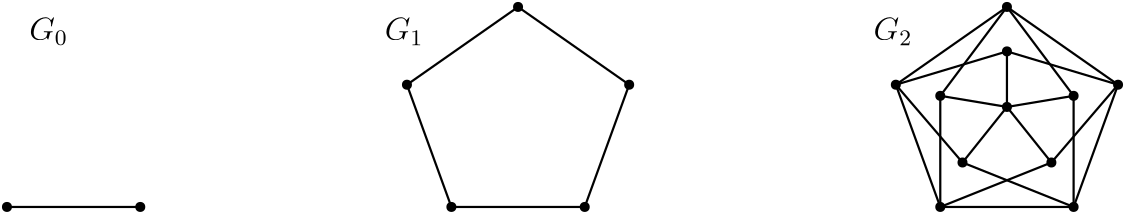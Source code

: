 <?xml version="1.0"?>
<!DOCTYPE ipe SYSTEM "ipe.dtd">
<ipe version="70206" creator="Ipe 7.2.7">
<info created="D:20180315111514" modified="D:20180315115438"/>
<ipestyle name="basic">
<symbol name="arrow/arc(spx)">
<path stroke="sym-stroke" fill="sym-stroke" pen="sym-pen">
0 0 m
-1 0.333 l
-1 -0.333 l
h
</path>
</symbol>
<symbol name="arrow/farc(spx)">
<path stroke="sym-stroke" fill="white" pen="sym-pen">
0 0 m
-1 0.333 l
-1 -0.333 l
h
</path>
</symbol>
<symbol name="arrow/ptarc(spx)">
<path stroke="sym-stroke" fill="sym-stroke" pen="sym-pen">
0 0 m
-1 0.333 l
-0.8 0 l
-1 -0.333 l
h
</path>
</symbol>
<symbol name="arrow/fptarc(spx)">
<path stroke="sym-stroke" fill="white" pen="sym-pen">
0 0 m
-1 0.333 l
-0.8 0 l
-1 -0.333 l
h
</path>
</symbol>
<symbol name="mark/circle(sx)" transformations="translations">
<path fill="sym-stroke">
0.6 0 0 0.6 0 0 e
0.4 0 0 0.4 0 0 e
</path>
</symbol>
<symbol name="mark/disk(sx)" transformations="translations">
<path fill="sym-stroke">
0.6 0 0 0.6 0 0 e
</path>
</symbol>
<symbol name="mark/fdisk(sfx)" transformations="translations">
<group>
<path fill="sym-fill">
0.5 0 0 0.5 0 0 e
</path>
<path fill="sym-stroke" fillrule="eofill">
0.6 0 0 0.6 0 0 e
0.4 0 0 0.4 0 0 e
</path>
</group>
</symbol>
<symbol name="mark/box(sx)" transformations="translations">
<path fill="sym-stroke" fillrule="eofill">
-0.6 -0.6 m
0.6 -0.6 l
0.6 0.6 l
-0.6 0.6 l
h
-0.4 -0.4 m
0.4 -0.4 l
0.4 0.4 l
-0.4 0.4 l
h
</path>
</symbol>
<symbol name="mark/square(sx)" transformations="translations">
<path fill="sym-stroke">
-0.6 -0.6 m
0.6 -0.6 l
0.6 0.6 l
-0.6 0.6 l
h
</path>
</symbol>
<symbol name="mark/fsquare(sfx)" transformations="translations">
<group>
<path fill="sym-fill">
-0.5 -0.5 m
0.5 -0.5 l
0.5 0.5 l
-0.5 0.5 l
h
</path>
<path fill="sym-stroke" fillrule="eofill">
-0.6 -0.6 m
0.6 -0.6 l
0.6 0.6 l
-0.6 0.6 l
h
-0.4 -0.4 m
0.4 -0.4 l
0.4 0.4 l
-0.4 0.4 l
h
</path>
</group>
</symbol>
<symbol name="mark/cross(sx)" transformations="translations">
<group>
<path fill="sym-stroke">
-0.43 -0.57 m
0.57 0.43 l
0.43 0.57 l
-0.57 -0.43 l
h
</path>
<path fill="sym-stroke">
-0.43 0.57 m
0.57 -0.43 l
0.43 -0.57 l
-0.57 0.43 l
h
</path>
</group>
</symbol>
<symbol name="arrow/fnormal(spx)">
<path stroke="sym-stroke" fill="white" pen="sym-pen">
0 0 m
-1 0.333 l
-1 -0.333 l
h
</path>
</symbol>
<symbol name="arrow/pointed(spx)">
<path stroke="sym-stroke" fill="sym-stroke" pen="sym-pen">
0 0 m
-1 0.333 l
-0.8 0 l
-1 -0.333 l
h
</path>
</symbol>
<symbol name="arrow/fpointed(spx)">
<path stroke="sym-stroke" fill="white" pen="sym-pen">
0 0 m
-1 0.333 l
-0.8 0 l
-1 -0.333 l
h
</path>
</symbol>
<symbol name="arrow/linear(spx)">
<path stroke="sym-stroke" pen="sym-pen">
-1 0.333 m
0 0 l
-1 -0.333 l
</path>
</symbol>
<symbol name="arrow/fdouble(spx)">
<path stroke="sym-stroke" fill="white" pen="sym-pen">
0 0 m
-1 0.333 l
-1 -0.333 l
h
-1 0 m
-2 0.333 l
-2 -0.333 l
h
</path>
</symbol>
<symbol name="arrow/double(spx)">
<path stroke="sym-stroke" fill="sym-stroke" pen="sym-pen">
0 0 m
-1 0.333 l
-1 -0.333 l
h
-1 0 m
-2 0.333 l
-2 -0.333 l
h
</path>
</symbol>
<pen name="heavier" value="0.8"/>
<pen name="fat" value="1.2"/>
<pen name="ultrafat" value="2"/>
<symbolsize name="large" value="5"/>
<symbolsize name="small" value="2"/>
<symbolsize name="tiny" value="1.1"/>
<arrowsize name="large" value="10"/>
<arrowsize name="small" value="5"/>
<arrowsize name="tiny" value="3"/>
<color name="red" value="1 0 0"/>
<color name="green" value="0 1 0"/>
<color name="blue" value="0 0 1"/>
<color name="yellow" value="1 1 0"/>
<color name="orange" value="1 0.647 0"/>
<color name="gold" value="1 0.843 0"/>
<color name="purple" value="0.627 0.125 0.941"/>
<color name="gray" value="0.745"/>
<color name="brown" value="0.647 0.165 0.165"/>
<color name="navy" value="0 0 0.502"/>
<color name="pink" value="1 0.753 0.796"/>
<color name="seagreen" value="0.18 0.545 0.341"/>
<color name="turquoise" value="0.251 0.878 0.816"/>
<color name="violet" value="0.933 0.51 0.933"/>
<color name="darkblue" value="0 0 0.545"/>
<color name="darkcyan" value="0 0.545 0.545"/>
<color name="darkgray" value="0.663"/>
<color name="darkgreen" value="0 0.392 0"/>
<color name="darkmagenta" value="0.545 0 0.545"/>
<color name="darkorange" value="1 0.549 0"/>
<color name="darkred" value="0.545 0 0"/>
<color name="lightblue" value="0.678 0.847 0.902"/>
<color name="lightcyan" value="0.878 1 1"/>
<color name="lightgray" value="0.827"/>
<color name="lightgreen" value="0.565 0.933 0.565"/>
<color name="lightyellow" value="1 1 0.878"/>
<dashstyle name="dashed" value="[4] 0"/>
<dashstyle name="dotted" value="[1 3] 0"/>
<dashstyle name="dash dotted" value="[4 2 1 2] 0"/>
<dashstyle name="dash dot dotted" value="[4 2 1 2 1 2] 0"/>
<textsize name="large" value="\large"/>
<textsize name="Large" value="\Large"/>
<textsize name="LARGE" value="\LARGE"/>
<textsize name="huge" value="\huge"/>
<textsize name="Huge" value="\Huge"/>
<textsize name="small" value="\small"/>
<textsize name="footnote" value="\footnotesize"/>
<textsize name="tiny" value="\tiny"/>
<textstyle name="center" begin="\begin{center}" end="\end{center}"/>
<textstyle name="itemize" begin="\begin{itemize}" end="\end{itemize}"/>
<textstyle name="item" begin="\begin{itemize}\item{}" end="\end{itemize}"/>
<gridsize name="4 pts" value="4"/>
<gridsize name="8 pts (~3 mm)" value="8"/>
<gridsize name="16 pts (~6 mm)" value="16"/>
<gridsize name="32 pts (~12 mm)" value="32"/>
<gridsize name="10 pts (~3.5 mm)" value="10"/>
<gridsize name="20 pts (~7 mm)" value="20"/>
<gridsize name="14 pts (~5 mm)" value="14"/>
<gridsize name="28 pts (~10 mm)" value="28"/>
<gridsize name="56 pts (~20 mm)" value="56"/>
<anglesize name="90 deg" value="90"/>
<anglesize name="60 deg" value="60"/>
<anglesize name="45 deg" value="45"/>
<anglesize name="30 deg" value="30"/>
<anglesize name="22.5 deg" value="22.5"/>
<opacity name="10%" value="0.1"/>
<opacity name="30%" value="0.3"/>
<opacity name="50%" value="0.5"/>
<opacity name="75%" value="0.75"/>
<tiling name="falling" angle="-60" step="4" width="1"/>
<tiling name="rising" angle="30" step="4" width="1"/>
</ipestyle>
<page>
<layer name="alpha"/>
<layer name="beta"/>
<layer name="gamma"/>
<view layers="alpha beta gamma" active="alpha"/>
<use layer="alpha" matrix="1 0 0 1 16 -12" name="mark/disk(sx)" pos="392 376" size="normal" stroke="black"/>
<use matrix="1 0 0 1 0 -24" name="mark/disk(sx)" pos="448 416" size="normal" stroke="black"/>
<use matrix="1 0 0 1 -16 -12" name="mark/disk(sx)" pos="504 376" size="normal" stroke="black"/>
<use matrix="1 0 0 1 0 -12" name="mark/disk(sx)" pos="448 368" size="normal" stroke="black"/>
<use matrix="1 0 0 1 0 -16" name="mark/disk(sx)" pos="448 392" size="normal" stroke="black"/>
<use matrix="1 0 0 1 0 -4" name="mark/disk(sx)" pos="464 340" size="normal" stroke="black"/>
<use matrix="1 0 0 1 0 -4" name="mark/disk(sx)" pos="432 340" size="normal" stroke="black"/>
<use matrix="1 0 0 1 8 0" name="mark/disk(sx)" pos="416 320" size="normal" stroke="black"/>
<use matrix="1 0 0 1 -8 0" name="mark/disk(sx)" pos="480 320" size="normal" stroke="black"/>
<use matrix="1 0 0 1 -4 -12" name="mark/disk(sx)" pos="476 372" size="normal" stroke="black"/>
<use matrix="1 0 0 1 -8 0" name="mark/disk(sx)" pos="144 320" size="normal" stroke="black"/>
<use matrix="1 0 0 1 8 0" name="mark/disk(sx)" pos="80 320" size="normal" stroke="black"/>
<path layer="beta" stroke="black" pen="heavier">
88 320 m
136 320 l
</path>
<path stroke="black" pen="heavier">
272 392 m
312 364 l
</path>
<path stroke="black" pen="heavier">
312 364 m
296 320 l
</path>
<path stroke="black" pen="heavier">
296 320 m
248 320 l
</path>
<path stroke="black" pen="heavier">
248 320 m
232 364 l
</path>
<path stroke="black" pen="heavier">
232 364 m
272 392 l
</path>
<path stroke="black" pen="heavier">
488 364 m
448 392 l
</path>
<path stroke="black" pen="heavier">
448 392 m
408 364 l
</path>
<path stroke="black" pen="heavier">
408 364 m
424 320 l
</path>
<path stroke="black" pen="heavier">
424 320 m
472 320 l
</path>
<path stroke="black" pen="heavier">
472 320 m
488 364 l
</path>
<path stroke="black" pen="heavier">
472 360 m
448 392 l
</path>
<path stroke="black" pen="heavier">
472 360 m
472 320 l
</path>
<path stroke="black" pen="heavier">
464 336 m
488 364 l
</path>
<path stroke="black" pen="heavier">
464 336 m
424 320 l
</path>
<path stroke="black" pen="heavier">
432 336 m
408 364 l
</path>
<path stroke="black" pen="heavier">
432 336 m
472 320 l
</path>
<path stroke="black" pen="heavier">
424 360 m
424 320 l
</path>
<path stroke="black" pen="heavier">
424 360 m
448 392 l
</path>
<path stroke="black" pen="heavier">
448 376 m
408 364 l
</path>
<path stroke="black" pen="heavier">
448 376 m
488 364 l
</path>
<path stroke="black" pen="heavier">
448 356 m
448 376 l
</path>
<path stroke="black" pen="heavier">
448 356 m
424 360 l
</path>
<path stroke="black" pen="heavier">
448 356 m
432 336 l
</path>
<path stroke="black" pen="heavier">
448 356 m
472 360 l
</path>
<path stroke="black" pen="heavier">
448 356 m
464 336 l
</path>
<use layer="alpha" matrix="1 0 0 1 4 -12" name="mark/disk(sx)" pos="420 372" size="normal" stroke="black"/>
<text layer="gamma" matrix="1 0 0 1 -12 76" transformations="translations" pos="108 304" stroke="black" type="label" width="13.966" height="8.173" depth="1.79" valign="baseline" size="large" style="math">G_0</text>
<text matrix="1 0 0 1 -44 76" transformations="translations" pos="268 304" stroke="black" type="label" width="13.966" height="8.173" depth="1.79" valign="baseline" size="large" style="math">G_1</text>
<text matrix="1 0 0 1 -44 76" transformations="translations" pos="444 304" stroke="black" type="label" width="13.966" height="8.173" depth="1.79" valign="baseline" size="large" style="math">G_2</text>
<use layer="alpha" matrix="1 0 0 1 0 -24" name="mark/disk(sx)" pos="272 416" size="normal" stroke="black"/>
<use matrix="1 0 0 1 16 -12" name="mark/disk(sx)" pos="216 376" size="normal" stroke="black"/>
<use matrix="1 0 0 1 -16 -12" name="mark/disk(sx)" pos="328 376" size="normal" stroke="black"/>
<use matrix="1 0 0 1 -8 0" name="mark/disk(sx)" pos="304 320" size="normal" stroke="black"/>
<use matrix="1 0 0 1 8 0" name="mark/disk(sx)" pos="240 320" size="normal" stroke="black"/>
</page>
</ipe>
